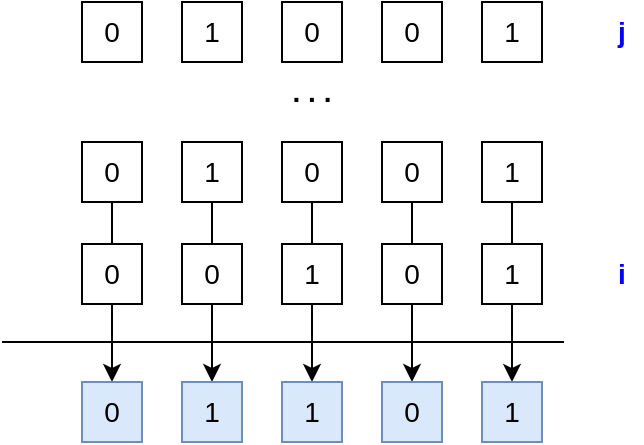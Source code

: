 <mxfile version="21.6.8" type="device">
  <diagram name="Page-1" id="68uokyOxjAhhNzaVUuKb">
    <mxGraphModel dx="414" dy="530" grid="1" gridSize="10" guides="1" tooltips="1" connect="1" arrows="1" fold="1" page="1" pageScale="1" pageWidth="850" pageHeight="1100" math="0" shadow="0">
      <root>
        <mxCell id="0" />
        <mxCell id="1" parent="0" />
        <mxCell id="AH07ct_BG1nucoh4ox75-25" style="edgeStyle=orthogonalEdgeStyle;rounded=0;orthogonalLoop=1;jettySize=auto;html=1;exitX=0.5;exitY=1;exitDx=0;exitDy=0;endArrow=none;endFill=0;" edge="1" parent="1" source="AH07ct_BG1nucoh4ox75-1" target="AH07ct_BG1nucoh4ox75-5">
          <mxGeometry relative="1" as="geometry" />
        </mxCell>
        <mxCell id="AH07ct_BG1nucoh4ox75-1" value="1" style="rounded=0;whiteSpace=wrap;html=1;fontSize=14;" vertex="1" parent="1">
          <mxGeometry x="290" y="180" width="30" height="30" as="geometry" />
        </mxCell>
        <mxCell id="AH07ct_BG1nucoh4ox75-24" style="edgeStyle=orthogonalEdgeStyle;rounded=0;orthogonalLoop=1;jettySize=auto;html=1;exitX=0.5;exitY=1;exitDx=0;exitDy=0;endArrow=none;endFill=0;" edge="1" parent="1" source="AH07ct_BG1nucoh4ox75-2" target="AH07ct_BG1nucoh4ox75-6">
          <mxGeometry relative="1" as="geometry" />
        </mxCell>
        <mxCell id="AH07ct_BG1nucoh4ox75-2" value="0" style="rounded=0;whiteSpace=wrap;html=1;fontSize=14;" vertex="1" parent="1">
          <mxGeometry x="340" y="180" width="30" height="30" as="geometry" />
        </mxCell>
        <mxCell id="AH07ct_BG1nucoh4ox75-23" style="edgeStyle=orthogonalEdgeStyle;rounded=0;orthogonalLoop=1;jettySize=auto;html=1;exitX=0.5;exitY=1;exitDx=0;exitDy=0;endArrow=none;endFill=0;" edge="1" parent="1" source="AH07ct_BG1nucoh4ox75-3" target="AH07ct_BG1nucoh4ox75-7">
          <mxGeometry relative="1" as="geometry" />
        </mxCell>
        <mxCell id="AH07ct_BG1nucoh4ox75-3" value="0" style="rounded=0;whiteSpace=wrap;html=1;fontSize=14;" vertex="1" parent="1">
          <mxGeometry x="390" y="180" width="30" height="30" as="geometry" />
        </mxCell>
        <mxCell id="AH07ct_BG1nucoh4ox75-19" style="edgeStyle=orthogonalEdgeStyle;rounded=0;orthogonalLoop=1;jettySize=auto;html=1;exitX=0.5;exitY=1;exitDx=0;exitDy=0;entryX=0.5;entryY=0;entryDx=0;entryDy=0;endArrow=none;endFill=0;" edge="1" parent="1" source="AH07ct_BG1nucoh4ox75-4" target="AH07ct_BG1nucoh4ox75-8">
          <mxGeometry relative="1" as="geometry" />
        </mxCell>
        <mxCell id="AH07ct_BG1nucoh4ox75-4" value="1" style="rounded=0;whiteSpace=wrap;html=1;fontSize=14;" vertex="1" parent="1">
          <mxGeometry x="440" y="180" width="30" height="30" as="geometry" />
        </mxCell>
        <mxCell id="AH07ct_BG1nucoh4ox75-22" style="edgeStyle=orthogonalEdgeStyle;rounded=0;orthogonalLoop=1;jettySize=auto;html=1;exitX=0.5;exitY=1;exitDx=0;exitDy=0;" edge="1" parent="1" source="AH07ct_BG1nucoh4ox75-5" target="AH07ct_BG1nucoh4ox75-10">
          <mxGeometry relative="1" as="geometry" />
        </mxCell>
        <mxCell id="AH07ct_BG1nucoh4ox75-5" value="0" style="rounded=0;whiteSpace=wrap;html=1;fontSize=14;" vertex="1" parent="1">
          <mxGeometry x="290" y="231" width="30" height="30" as="geometry" />
        </mxCell>
        <mxCell id="AH07ct_BG1nucoh4ox75-21" style="edgeStyle=orthogonalEdgeStyle;rounded=0;orthogonalLoop=1;jettySize=auto;html=1;exitX=0.5;exitY=1;exitDx=0;exitDy=0;" edge="1" parent="1" source="AH07ct_BG1nucoh4ox75-6" target="AH07ct_BG1nucoh4ox75-11">
          <mxGeometry relative="1" as="geometry" />
        </mxCell>
        <mxCell id="AH07ct_BG1nucoh4ox75-6" value="1" style="rounded=0;whiteSpace=wrap;html=1;fontSize=14;" vertex="1" parent="1">
          <mxGeometry x="340" y="231" width="30" height="30" as="geometry" />
        </mxCell>
        <mxCell id="AH07ct_BG1nucoh4ox75-20" style="edgeStyle=orthogonalEdgeStyle;rounded=0;orthogonalLoop=1;jettySize=auto;html=1;exitX=0.5;exitY=1;exitDx=0;exitDy=0;" edge="1" parent="1" source="AH07ct_BG1nucoh4ox75-7" target="AH07ct_BG1nucoh4ox75-12">
          <mxGeometry relative="1" as="geometry" />
        </mxCell>
        <mxCell id="AH07ct_BG1nucoh4ox75-7" value="0" style="rounded=0;whiteSpace=wrap;html=1;fontSize=14;" vertex="1" parent="1">
          <mxGeometry x="390" y="231" width="30" height="30" as="geometry" />
        </mxCell>
        <mxCell id="AH07ct_BG1nucoh4ox75-18" style="edgeStyle=orthogonalEdgeStyle;rounded=0;orthogonalLoop=1;jettySize=auto;html=1;exitX=0.5;exitY=1;exitDx=0;exitDy=0;" edge="1" parent="1" source="AH07ct_BG1nucoh4ox75-8" target="AH07ct_BG1nucoh4ox75-13">
          <mxGeometry relative="1" as="geometry" />
        </mxCell>
        <mxCell id="AH07ct_BG1nucoh4ox75-8" value="1" style="rounded=0;whiteSpace=wrap;html=1;fontSize=14;" vertex="1" parent="1">
          <mxGeometry x="440" y="231" width="30" height="30" as="geometry" />
        </mxCell>
        <mxCell id="AH07ct_BG1nucoh4ox75-9" value="" style="endArrow=none;html=1;rounded=0;" edge="1" parent="1">
          <mxGeometry width="50" height="50" relative="1" as="geometry">
            <mxPoint x="200" y="280" as="sourcePoint" />
            <mxPoint x="481" y="280" as="targetPoint" />
          </mxGeometry>
        </mxCell>
        <mxCell id="AH07ct_BG1nucoh4ox75-10" value="1" style="rounded=0;whiteSpace=wrap;html=1;fontSize=14;fillColor=#dae8fc;strokeColor=#6c8ebf;" vertex="1" parent="1">
          <mxGeometry x="290" y="300" width="30" height="30" as="geometry" />
        </mxCell>
        <mxCell id="AH07ct_BG1nucoh4ox75-11" value="1" style="rounded=0;whiteSpace=wrap;html=1;fontSize=14;fillColor=#dae8fc;strokeColor=#6c8ebf;" vertex="1" parent="1">
          <mxGeometry x="340" y="300" width="30" height="30" as="geometry" />
        </mxCell>
        <mxCell id="AH07ct_BG1nucoh4ox75-12" value="0" style="rounded=0;whiteSpace=wrap;html=1;fontSize=14;fillColor=#dae8fc;strokeColor=#6c8ebf;" vertex="1" parent="1">
          <mxGeometry x="390" y="300" width="30" height="30" as="geometry" />
        </mxCell>
        <mxCell id="AH07ct_BG1nucoh4ox75-13" value="1" style="rounded=0;whiteSpace=wrap;html=1;fontSize=14;fillColor=#dae8fc;strokeColor=#6c8ebf;" vertex="1" parent="1">
          <mxGeometry x="440" y="300" width="30" height="30" as="geometry" />
        </mxCell>
        <mxCell id="AH07ct_BG1nucoh4ox75-27" style="edgeStyle=orthogonalEdgeStyle;rounded=0;orthogonalLoop=1;jettySize=auto;html=1;exitX=0.5;exitY=1;exitDx=0;exitDy=0;endArrow=none;endFill=0;" edge="1" parent="1" source="AH07ct_BG1nucoh4ox75-14" target="AH07ct_BG1nucoh4ox75-15">
          <mxGeometry relative="1" as="geometry" />
        </mxCell>
        <mxCell id="AH07ct_BG1nucoh4ox75-14" value="0" style="rounded=0;whiteSpace=wrap;html=1;fontSize=14;" vertex="1" parent="1">
          <mxGeometry x="240" y="180" width="30" height="30" as="geometry" />
        </mxCell>
        <mxCell id="AH07ct_BG1nucoh4ox75-26" style="edgeStyle=orthogonalEdgeStyle;rounded=0;orthogonalLoop=1;jettySize=auto;html=1;exitX=0.5;exitY=1;exitDx=0;exitDy=0;" edge="1" parent="1" source="AH07ct_BG1nucoh4ox75-15" target="AH07ct_BG1nucoh4ox75-16">
          <mxGeometry relative="1" as="geometry" />
        </mxCell>
        <mxCell id="AH07ct_BG1nucoh4ox75-15" value="0" style="rounded=0;whiteSpace=wrap;html=1;fontSize=14;" vertex="1" parent="1">
          <mxGeometry x="240" y="231" width="30" height="30" as="geometry" />
        </mxCell>
        <mxCell id="AH07ct_BG1nucoh4ox75-16" value="0" style="rounded=0;whiteSpace=wrap;html=1;fontSize=14;fillColor=#dae8fc;strokeColor=#6c8ebf;" vertex="1" parent="1">
          <mxGeometry x="240" y="300" width="30" height="30" as="geometry" />
        </mxCell>
        <mxCell id="AH07ct_BG1nucoh4ox75-28" value="1" style="rounded=0;whiteSpace=wrap;html=1;fontSize=14;" vertex="1" parent="1">
          <mxGeometry x="290" y="110" width="30" height="30" as="geometry" />
        </mxCell>
        <mxCell id="AH07ct_BG1nucoh4ox75-29" value="0" style="rounded=0;whiteSpace=wrap;html=1;fontSize=14;" vertex="1" parent="1">
          <mxGeometry x="340" y="110" width="30" height="30" as="geometry" />
        </mxCell>
        <mxCell id="AH07ct_BG1nucoh4ox75-30" value="0" style="rounded=0;whiteSpace=wrap;html=1;fontSize=14;" vertex="1" parent="1">
          <mxGeometry x="390" y="110" width="30" height="30" as="geometry" />
        </mxCell>
        <mxCell id="AH07ct_BG1nucoh4ox75-31" value="1" style="rounded=0;whiteSpace=wrap;html=1;fontSize=14;" vertex="1" parent="1">
          <mxGeometry x="440" y="110" width="30" height="30" as="geometry" />
        </mxCell>
        <mxCell id="AH07ct_BG1nucoh4ox75-32" value="0" style="rounded=0;whiteSpace=wrap;html=1;fontSize=14;" vertex="1" parent="1">
          <mxGeometry x="240" y="110" width="30" height="30" as="geometry" />
        </mxCell>
        <mxCell id="AH07ct_BG1nucoh4ox75-33" value="&lt;b style=&quot;font-size: 14px;&quot;&gt;. . .&lt;/b&gt;" style="text;html=1;strokeColor=none;fillColor=none;align=center;verticalAlign=middle;whiteSpace=wrap;rounded=0;fontSize=14;" vertex="1" parent="1">
          <mxGeometry x="325" y="140" width="60" height="30" as="geometry" />
        </mxCell>
        <mxCell id="AH07ct_BG1nucoh4ox75-34" value="i" style="text;html=1;strokeColor=none;fillColor=none;align=center;verticalAlign=middle;whiteSpace=wrap;rounded=0;fontSize=14;fontColor=#0000FF;fontStyle=1" vertex="1" parent="1">
          <mxGeometry x="500" y="231" width="20" height="30" as="geometry" />
        </mxCell>
        <mxCell id="AH07ct_BG1nucoh4ox75-35" value="j" style="text;html=1;strokeColor=none;fillColor=none;align=center;verticalAlign=middle;whiteSpace=wrap;rounded=0;fontSize=14;fontColor=#0000FF;fontStyle=1" vertex="1" parent="1">
          <mxGeometry x="500" y="110" width="20" height="30" as="geometry" />
        </mxCell>
      </root>
    </mxGraphModel>
  </diagram>
</mxfile>
